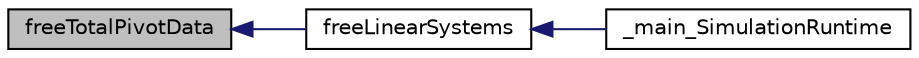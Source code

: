 digraph "freeTotalPivotData"
{
  edge [fontname="Helvetica",fontsize="10",labelfontname="Helvetica",labelfontsize="10"];
  node [fontname="Helvetica",fontsize="10",shape=record];
  rankdir="LR";
  Node19 [label="freeTotalPivotData",height=0.2,width=0.4,color="black", fillcolor="grey75", style="filled", fontcolor="black"];
  Node19 -> Node20 [dir="back",color="midnightblue",fontsize="10",style="solid",fontname="Helvetica"];
  Node20 [label="freeLinearSystems",height=0.2,width=0.4,color="black", fillcolor="white", style="filled",URL="$d2/d59/linear_system_8h.html#aad70f1351a049e0444f3282667819516"];
  Node20 -> Node21 [dir="back",color="midnightblue",fontsize="10",style="solid",fontname="Helvetica"];
  Node21 [label="_main_SimulationRuntime",height=0.2,width=0.4,color="black", fillcolor="white", style="filled",URL="$d2/d86/simulation__runtime_8h.html#a764b2c042760259cd617e91d089ab16c"];
}
